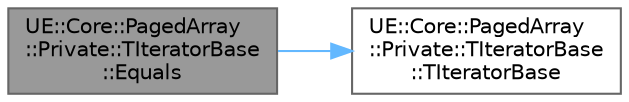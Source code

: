digraph "UE::Core::PagedArray::Private::TIteratorBase::Equals"
{
 // INTERACTIVE_SVG=YES
 // LATEX_PDF_SIZE
  bgcolor="transparent";
  edge [fontname=Helvetica,fontsize=10,labelfontname=Helvetica,labelfontsize=10];
  node [fontname=Helvetica,fontsize=10,shape=box,height=0.2,width=0.4];
  rankdir="LR";
  Node1 [id="Node000001",label="UE::Core::PagedArray\l::Private::TIteratorBase\l::Equals",height=0.2,width=0.4,color="gray40", fillcolor="grey60", style="filled", fontcolor="black",tooltip=" "];
  Node1 -> Node2 [id="edge1_Node000001_Node000002",color="steelblue1",style="solid",tooltip=" "];
  Node2 [id="Node000002",label="UE::Core::PagedArray\l::Private::TIteratorBase\l::TIteratorBase",height=0.2,width=0.4,color="grey40", fillcolor="white", style="filled",URL="$db/d70/classUE_1_1Core_1_1PagedArray_1_1Private_1_1TIteratorBase.html#a677b30b41c87a89ecd2e0deebac5404f",tooltip=" "];
}
